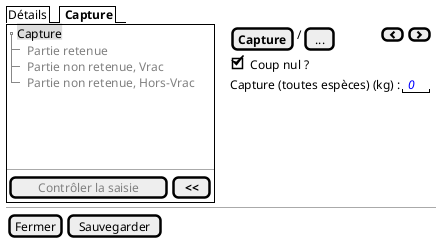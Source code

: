 @startsalt
{
  {/ Détails | <b> Capture }
  {+
    {T
         + <back:#DDD>Capture
         ++ <color:grey>Partie retenue
         ++ <color:grey>Partie non retenue, Vrac
         ++ <color:grey>Partie non retenue, Hors-Vrac
    }
    .
    .
    .
    .
    --
    {
       [<color:grey>Contrôler la saisie] | [ <b><< ]
    }
  } | . | {

   { [<b>Capture] | / | [...] | . | . | . | . | . | . | . | . | [<&chevron-left>] | [<&chevron-right>] }

       {[X] Coup nul ? }
       {Capture (toutes espèces) (kg) : | "<i><color:blue> 0 " }
  }

  -- | -- | --
  { [Fermer] | [Sauvegarder] }
}
@endsalt

